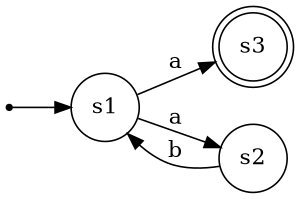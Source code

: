 digraph finite_state_machine {
    rankdir=LR;
    size="2,5"

    node [shape = doublecircle]; s3;
    node [shape = point ]; qi

    node [shape = circle];
    qi -> s1;
    s1  -> s2 [ label = "a" ];
    s2  -> s1 [ label = "b" ];
    s1  -> s3 [ label = "a" ];
}
